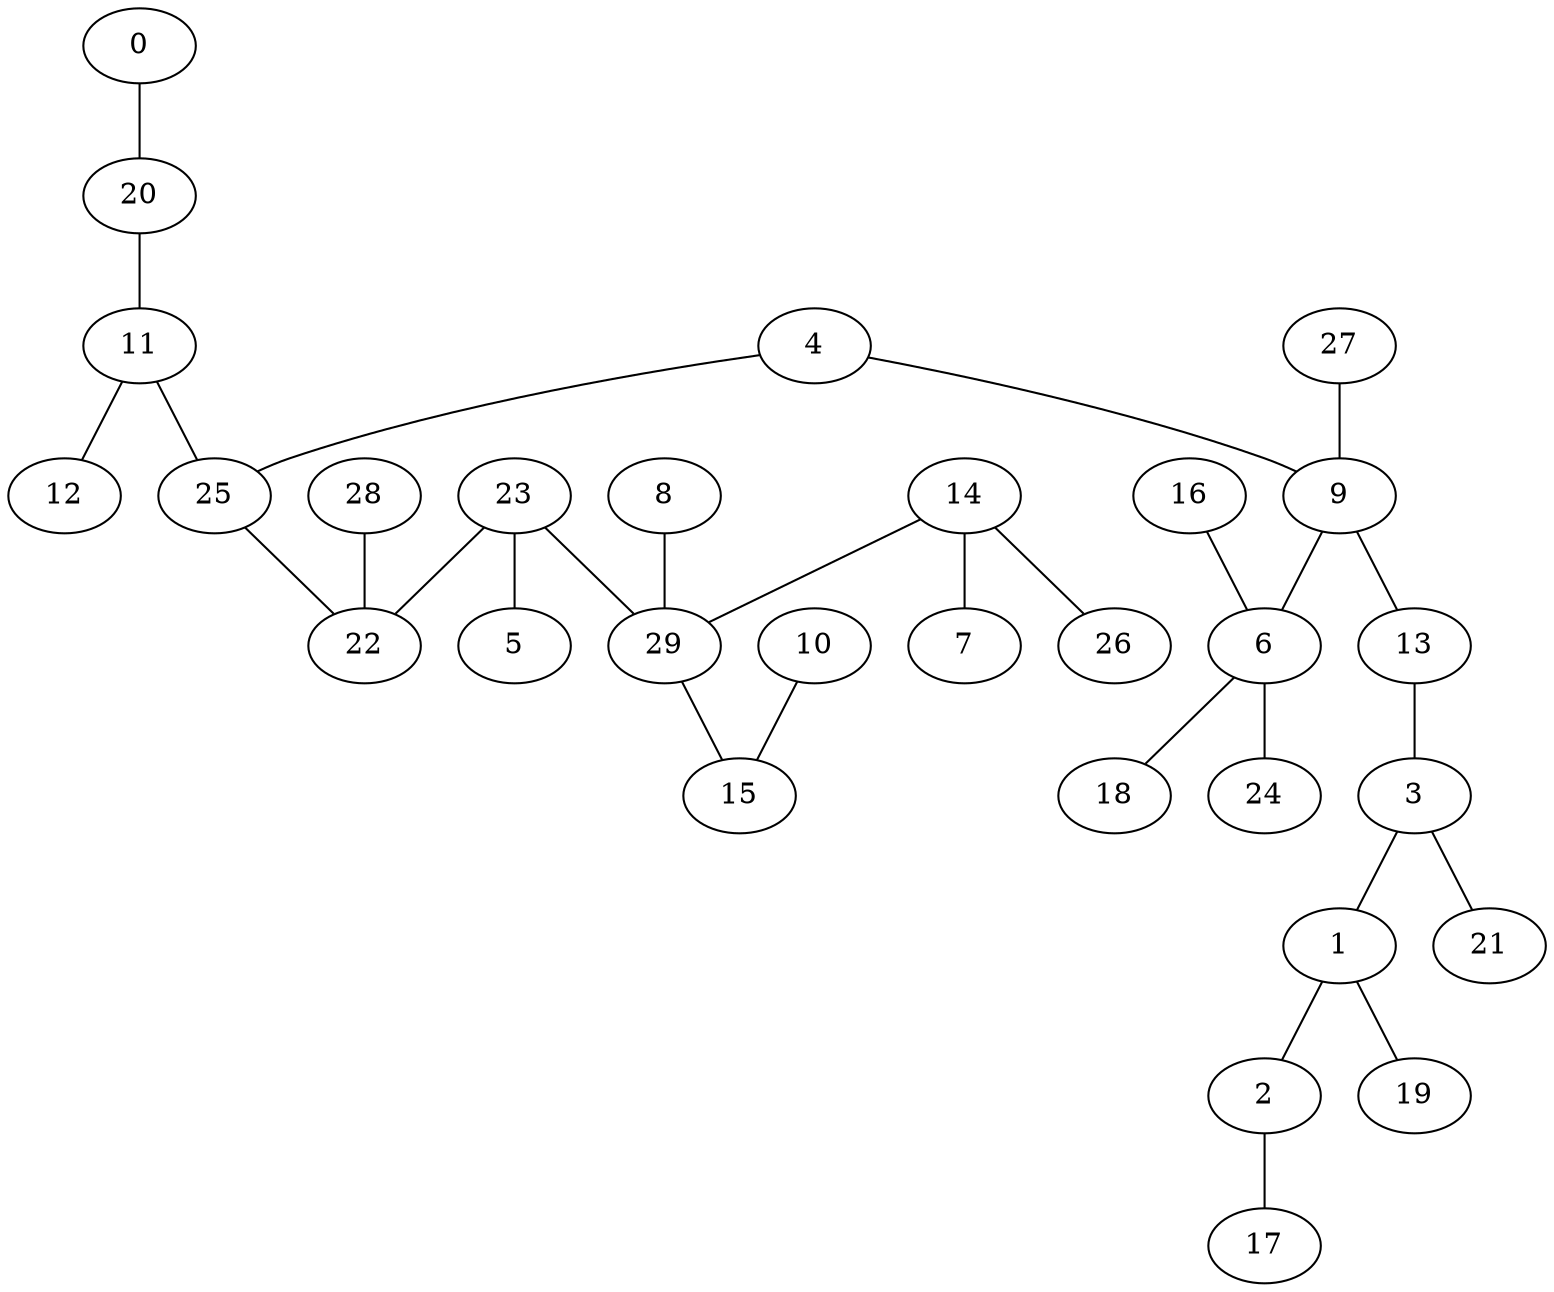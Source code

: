 graph {
0  [Label = "0 (0.00)"]
1  [Label = "1 (0.00)"]
2  [Label = "2 (0.00)"]
3  [Label = "3 (0.00)"]
4  [Label = "4 (0.00)"]
5  [Label = "5 (0.00)"]
6  [Label = "6 (0.00)"]
7  [Label = "7 (0.00)"]
8  [Label = "8 (0.00)"]
9  [Label = "9 (0.00)"]
10  [Label = "10 (0.00)"]
11  [Label = "11 (0.00)"]
12  [Label = "12 (0.00)"]
13  [Label = "13 (0.00)"]
14  [Label = "14 (0.00)"]
15  [Label = "15 (0.00)"]
16  [Label = "16 (0.00)"]
17  [Label = "17 (0.00)"]
18  [Label = "18 (0.00)"]
19  [Label = "19 (0.00)"]
20  [Label = "20 (0.00)"]
21  [Label = "21 (0.00)"]
22  [Label = "22 (0.00)"]
23  [Label = "23 (0.00)"]
24  [Label = "24 (0.00)"]
25  [Label = "25 (0.00)"]
26  [Label = "26 (0.00)"]
27  [Label = "27 (0.00)"]
28  [Label = "28 (0.00)"]
29  [Label = "29 (0.00)"]

0--20  [Label = "264.23"]
20--11  [Label = "86.66"]
11--12  [Label = "145.47"]
11--25  [Label = "150.53"]
25--22  [Label = "46.78"]
23--22  [Label = "22.05"]
23--5  [Label = "71.10"]
23--29  [Label = "74.35"]
14--29  [Label = "35.50"]
14--7  [Label = "70.57"]
4--25  [Label = "126.28"]
29--15  [Label = "146.08"]
4--9  [Label = "146.68"]
9--13  [Label = "1.76"]
9--6  [Label = "26.67"]
6--18  [Label = "124.23"]
14--26  [Label = "186.88"]
6--24  [Label = "219.70"]
16--6  [Label = "284.55"]
13--3  [Label = "300.43"]
3--1  [Label = "96.42"]
1--2  [Label = "134.40"]
3--21  [Label = "160.71"]
2--17  [Label = "221.39"]
28--22  [Label = "329.99"]
1--19  [Label = "343.20"]
27--9  [Label = "356.03"]
10--15  [Label = "579.91"]
8--29  [Label = "754.38"]
}

